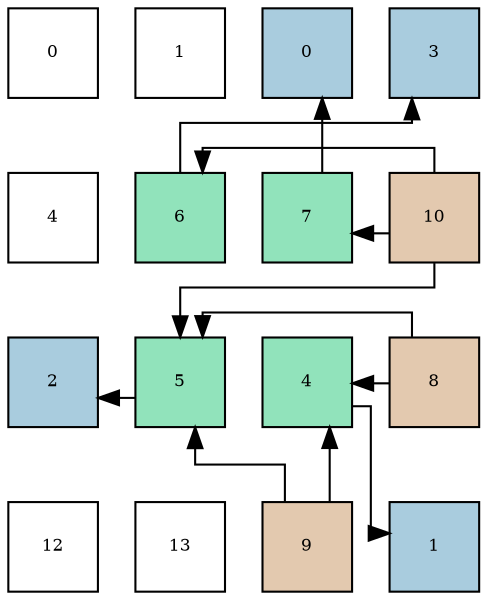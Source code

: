 digraph layout{
 rankdir=TB;
 splines=ortho;
 node [style=filled shape=square fixedsize=true width=0.6];
0[label="0", fontsize=8, fillcolor="#ffffff"];
1[label="1", fontsize=8, fillcolor="#ffffff"];
2[label="0", fontsize=8, fillcolor="#a9ccde"];
3[label="3", fontsize=8, fillcolor="#a9ccde"];
4[label="4", fontsize=8, fillcolor="#ffffff"];
5[label="6", fontsize=8, fillcolor="#91e3bb"];
6[label="7", fontsize=8, fillcolor="#91e3bb"];
7[label="10", fontsize=8, fillcolor="#e3c9af"];
8[label="2", fontsize=8, fillcolor="#a9ccde"];
9[label="5", fontsize=8, fillcolor="#91e3bb"];
10[label="4", fontsize=8, fillcolor="#91e3bb"];
11[label="8", fontsize=8, fillcolor="#e3c9af"];
12[label="12", fontsize=8, fillcolor="#ffffff"];
13[label="13", fontsize=8, fillcolor="#ffffff"];
14[label="9", fontsize=8, fillcolor="#e3c9af"];
15[label="1", fontsize=8, fillcolor="#a9ccde"];
edge [constraint=false, style=vis];6 -> 2;
10 -> 15;
9 -> 8;
5 -> 3;
11 -> 10;
14 -> 10;
11 -> 9;
14 -> 9;
7 -> 9;
7 -> 5;
7 -> 6;
edge [constraint=true, style=invis];
0 -> 4 -> 8 -> 12;
1 -> 5 -> 9 -> 13;
2 -> 6 -> 10 -> 14;
3 -> 7 -> 11 -> 15;
rank = same {0 -> 1 -> 2 -> 3};
rank = same {4 -> 5 -> 6 -> 7};
rank = same {8 -> 9 -> 10 -> 11};
rank = same {12 -> 13 -> 14 -> 15};
}